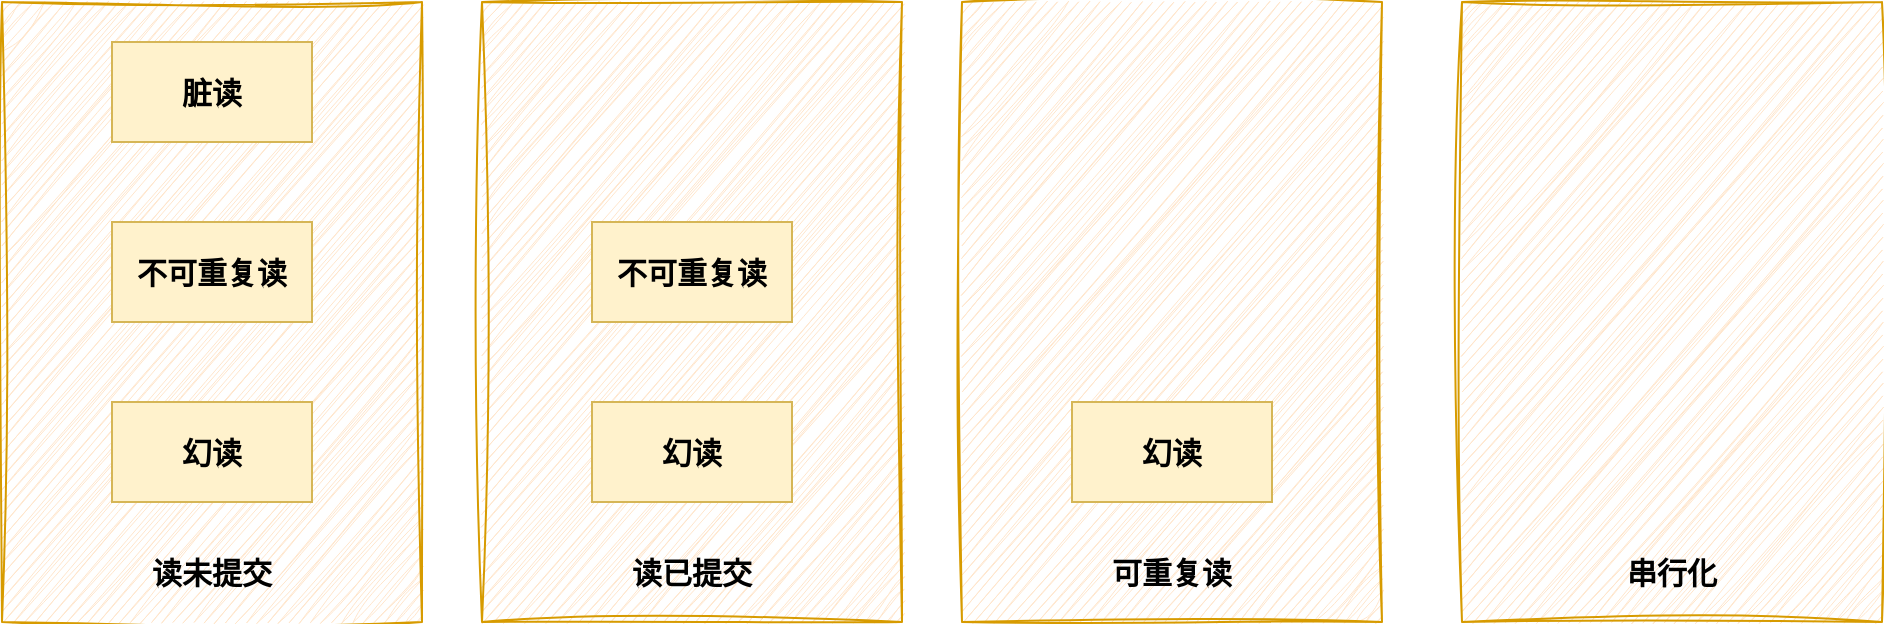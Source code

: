 <mxfile version="21.0.6" type="github">
  <diagram name="第 1 页" id="9IShKYj2As8zD5tRc6h8">
    <mxGraphModel dx="1366" dy="836" grid="1" gridSize="10" guides="1" tooltips="1" connect="1" arrows="1" fold="1" page="1" pageScale="1" pageWidth="827" pageHeight="1169" math="0" shadow="0">
      <root>
        <mxCell id="0" />
        <mxCell id="1" parent="0" />
        <mxCell id="e2t_mUOgUBOyiVM4Sfsu-15" value="" style="group" vertex="1" connectable="0" parent="1">
          <mxGeometry x="40" y="180" width="210" height="310" as="geometry" />
        </mxCell>
        <mxCell id="e2t_mUOgUBOyiVM4Sfsu-5" value="" style="rounded=0;whiteSpace=wrap;html=1;shadow=0;fillColor=#ffe6cc;strokeColor=#d79b00;glass=0;sketch=1;curveFitting=1;jiggle=2;" vertex="1" parent="e2t_mUOgUBOyiVM4Sfsu-15">
          <mxGeometry width="210" height="310" as="geometry" />
        </mxCell>
        <mxCell id="e2t_mUOgUBOyiVM4Sfsu-1" value="&lt;b&gt;&lt;font style=&quot;font-size: 15px;&quot;&gt;脏读&lt;/font&gt;&lt;/b&gt;" style="rounded=0;whiteSpace=wrap;html=1;fillColor=#fff2cc;strokeColor=#d6b656;" vertex="1" parent="e2t_mUOgUBOyiVM4Sfsu-15">
          <mxGeometry x="55" y="20" width="100" height="50" as="geometry" />
        </mxCell>
        <mxCell id="e2t_mUOgUBOyiVM4Sfsu-2" value="&lt;b&gt;&lt;font style=&quot;font-size: 15px;&quot;&gt;不可重复读&lt;/font&gt;&lt;/b&gt;" style="rounded=0;whiteSpace=wrap;html=1;fillColor=#fff2cc;strokeColor=#d6b656;" vertex="1" parent="e2t_mUOgUBOyiVM4Sfsu-15">
          <mxGeometry x="55" y="110" width="100" height="50" as="geometry" />
        </mxCell>
        <mxCell id="e2t_mUOgUBOyiVM4Sfsu-3" value="&lt;b&gt;&lt;font style=&quot;font-size: 15px;&quot;&gt;幻读&lt;/font&gt;&lt;/b&gt;" style="rounded=0;whiteSpace=wrap;html=1;fillColor=#fff2cc;strokeColor=#d6b656;" vertex="1" parent="e2t_mUOgUBOyiVM4Sfsu-15">
          <mxGeometry x="55" y="200" width="100" height="50" as="geometry" />
        </mxCell>
        <mxCell id="e2t_mUOgUBOyiVM4Sfsu-4" value="&lt;font style=&quot;font-size: 15px;&quot;&gt;&lt;b&gt;读未提交&lt;/b&gt;&lt;/font&gt;" style="text;html=1;strokeColor=none;fillColor=none;align=center;verticalAlign=middle;whiteSpace=wrap;rounded=0;" vertex="1" parent="e2t_mUOgUBOyiVM4Sfsu-15">
          <mxGeometry x="65" y="270" width="80" height="30" as="geometry" />
        </mxCell>
        <mxCell id="e2t_mUOgUBOyiVM4Sfsu-16" value="" style="group" vertex="1" connectable="0" parent="1">
          <mxGeometry x="280" y="180" width="210" height="310" as="geometry" />
        </mxCell>
        <mxCell id="e2t_mUOgUBOyiVM4Sfsu-6" value="" style="rounded=0;whiteSpace=wrap;html=1;shadow=0;fillColor=#ffe6cc;strokeColor=#d79b00;glass=0;sketch=1;curveFitting=1;jiggle=2;" vertex="1" parent="e2t_mUOgUBOyiVM4Sfsu-16">
          <mxGeometry width="210" height="310" as="geometry" />
        </mxCell>
        <mxCell id="e2t_mUOgUBOyiVM4Sfsu-7" value="&lt;b&gt;&lt;font style=&quot;font-size: 15px;&quot;&gt;不可重复读&lt;/font&gt;&lt;/b&gt;" style="rounded=0;whiteSpace=wrap;html=1;fillColor=#fff2cc;strokeColor=#d6b656;" vertex="1" parent="e2t_mUOgUBOyiVM4Sfsu-16">
          <mxGeometry x="55" y="110" width="100" height="50" as="geometry" />
        </mxCell>
        <mxCell id="e2t_mUOgUBOyiVM4Sfsu-8" value="&lt;b&gt;&lt;font style=&quot;font-size: 15px;&quot;&gt;幻读&lt;/font&gt;&lt;/b&gt;" style="rounded=0;whiteSpace=wrap;html=1;fillColor=#fff2cc;strokeColor=#d6b656;" vertex="1" parent="e2t_mUOgUBOyiVM4Sfsu-16">
          <mxGeometry x="55" y="200" width="100" height="50" as="geometry" />
        </mxCell>
        <mxCell id="e2t_mUOgUBOyiVM4Sfsu-9" value="&lt;font style=&quot;font-size: 15px;&quot;&gt;&lt;b&gt;读已提交&lt;/b&gt;&lt;/font&gt;" style="text;html=1;strokeColor=none;fillColor=none;align=center;verticalAlign=middle;whiteSpace=wrap;rounded=0;" vertex="1" parent="e2t_mUOgUBOyiVM4Sfsu-16">
          <mxGeometry x="65" y="270" width="80" height="30" as="geometry" />
        </mxCell>
        <mxCell id="e2t_mUOgUBOyiVM4Sfsu-19" value="" style="group" vertex="1" connectable="0" parent="1">
          <mxGeometry x="520" y="180" width="210" height="310" as="geometry" />
        </mxCell>
        <mxCell id="e2t_mUOgUBOyiVM4Sfsu-11" value="" style="rounded=0;whiteSpace=wrap;html=1;shadow=0;fillColor=#ffe6cc;strokeColor=#d79b00;glass=0;sketch=1;curveFitting=1;jiggle=2;" vertex="1" parent="e2t_mUOgUBOyiVM4Sfsu-19">
          <mxGeometry width="210" height="310" as="geometry" />
        </mxCell>
        <mxCell id="e2t_mUOgUBOyiVM4Sfsu-13" value="&lt;b&gt;&lt;font style=&quot;font-size: 15px;&quot;&gt;幻读&lt;/font&gt;&lt;/b&gt;" style="rounded=0;whiteSpace=wrap;html=1;fillColor=#fff2cc;strokeColor=#d6b656;" vertex="1" parent="e2t_mUOgUBOyiVM4Sfsu-19">
          <mxGeometry x="55" y="200" width="100" height="50" as="geometry" />
        </mxCell>
        <mxCell id="e2t_mUOgUBOyiVM4Sfsu-14" value="&lt;font style=&quot;font-size: 15px;&quot;&gt;&lt;b&gt;可重复读&lt;/b&gt;&lt;/font&gt;" style="text;html=1;strokeColor=none;fillColor=none;align=center;verticalAlign=middle;whiteSpace=wrap;rounded=0;" vertex="1" parent="e2t_mUOgUBOyiVM4Sfsu-19">
          <mxGeometry x="65" y="270" width="80" height="30" as="geometry" />
        </mxCell>
        <mxCell id="e2t_mUOgUBOyiVM4Sfsu-20" value="" style="group" vertex="1" connectable="0" parent="1">
          <mxGeometry x="770" y="180" width="210" height="310" as="geometry" />
        </mxCell>
        <mxCell id="e2t_mUOgUBOyiVM4Sfsu-21" value="" style="rounded=0;whiteSpace=wrap;html=1;shadow=0;fillColor=#ffe6cc;strokeColor=#d79b00;glass=0;sketch=1;curveFitting=1;jiggle=2;" vertex="1" parent="e2t_mUOgUBOyiVM4Sfsu-20">
          <mxGeometry width="210" height="310" as="geometry" />
        </mxCell>
        <mxCell id="e2t_mUOgUBOyiVM4Sfsu-23" value="&lt;font style=&quot;font-size: 15px;&quot;&gt;&lt;b&gt;串行化&lt;/b&gt;&lt;/font&gt;" style="text;html=1;strokeColor=none;fillColor=none;align=center;verticalAlign=middle;whiteSpace=wrap;rounded=0;" vertex="1" parent="e2t_mUOgUBOyiVM4Sfsu-20">
          <mxGeometry x="65" y="270" width="80" height="30" as="geometry" />
        </mxCell>
      </root>
    </mxGraphModel>
  </diagram>
</mxfile>
